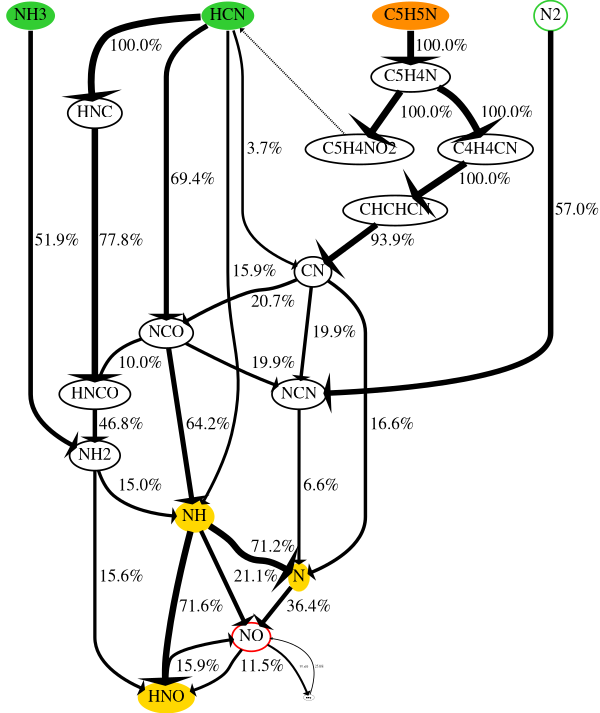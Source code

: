 digraph {
    graph [rankdir=TB, center=true splines=true size="4,5!" dpi=400 ratio="fill" nodesep=0.4 ranksep=1.00]
	NO -> NO2 [label=" 97.6%" fontcolor=black fontname=Times fontsize=20 penwidth=12]
	NO2 -> NO [label=" 25.0%" fontcolor=black fontname=Times fontsize=20 penwidth=5]
	NO -> HNO [label=" 11.5%" fontcolor="black" fontname="Times" fontsize=100 penwidth=17]
	HCN -> NH [label=" 15.9%" fontcolor="black" fontname="Times" fontsize=100 penwidth=17]
	HCN -> HNC [label=" 100.0%" fontcolor="black" fontname="Times" fontsize=100 penwidth=40]
	HCN -> CN [label=" 3.7%" fontcolor="black" fontname="Times" fontsize=100 penwidth=15]
    HCN -> NCO [label=" 69.4%" fontcolor="black" fontname="Times" fontsize=100 penwidth=30]
	HNO -> NO [label=" 15.9%" fontcolor="black" fontname="Times" fontsize=100 penwidth=18]
	NCO -> NH [label=" 64.2%" fontcolor="black" fontname="Times" fontsize=100 penwidth=30]
	NCO -> HNCO [label=" 10.0%" fontcolor="black" fontname="Times" fontsize=100 penwidth=19]
	NCO -> NCN [label=" 19.9%" fontcolor="black" fontname="Times" fontsize=100 penwidth=19]
	N2 -> NCN [label=" 57.0%" fontcolor="black" fontname="Times" fontsize=100 penwidth=32]
	C5H5N -> C5H4N [label=" 100.0%" fontcolor="black" fontname="Times" fontsize=100 penwidth=40]
	N -> NO [label=" 36.4%" fontcolor="black" fontname="Times" fontsize=100 penwidth=25]
	NH3 -> NH2 [label=" 51.9%" fontcolor="black" fontname="Times" fontsize=100 penwidth=27]
	NH2 -> NH [label=" 15.0%" fontcolor="black" fontname="Times" fontsize=100 penwidth=19]
	NH2 -> HNO [label=" 15.6%" fontcolor="black" fontname="Times" fontsize=100 penwidth=19]
	NH -> HNO [label=" 71.6%" fontcolor="black" fontname="Times" fontsize=100 penwidth=38]
	NH -> N [label=" 71.2%" fontcolor="black" fontname="Times" fontsize=100 penwidth=38]
	NH -> NO [label=" 21.1%" fontcolor="black" fontname="Times" fontsize=100 penwidth=25]
	HNC -> HNCO [label=" 77.8%" fontcolor="black" fontname="Times" fontsize=100 penwidth=38]
	CN -> N [label=" 16.6%" fontcolor="black" fontname="Times" fontsize=100 penwidth=20]
	CN -> NCO [label=" 20.7%" fontcolor="black" fontname="Times" fontsize=100 penwidth=20]
	CN -> NCN [label=" 19.9%" fontcolor="black" fontname="Times" fontsize=100 penwidth=20]
	HNCO -> NH2 [label=" 46.8%" fontcolor="black" fontname="Times" fontsize=100 penwidth=26]
	NCN -> N [label=" 6.6%" fontcolor="black" fontname="Times" fontsize=100 penwidth=18]
	C5H4N -> C5H4NO2 [label=" 100.0%" fontcolor="black" fontname="Times" fontsize=100 penwidth=40]
	C5H4N -> C4H4CN [label=" 100.0%" fontcolor="black" fontname="Times" fontsize=100 penwidth=40]
	C5H4NO2 -> HCN [fontcolor="black" fontname="Times" fontsize=100 penwidth=3 style="dashed" penwidth=10]
	C4H4CN -> CHCHCN [label=" 100.0%" fontcolor="black" fontname="Times" fontsize=100 penwidth=40]
	CHCHCN -> CN [label=" 93.9%" fontcolor="black" fontname="Times" fontsize=100 penwidth=36]
	NO [fontname="Times" fontsize=100 color="red" penwidth=10]
	HCN [fontname="Times" fontsize=100 color="white" fillcolor="#32cd32" style=filled margin=0.1 penwidth=10]
	HNO [fontname="Times" fontsize=100 color="gold" fillcolor="gold" style=filled margin=0.1 penwidth=10]
	NCO [fontname="Times" fontsize=100 color="black" margin=0.1 penwidth=10]
	N2 [fontname="Times" fontsize=100 color="black" color="#32cd32" margin=0.1 penwidth=10]
	C5H5N [fontname="Times" fontsize=100 color="white" fillcolor="#ff8c00" style=filled margin=0.1 penwidth=10]
	N [fontname="Times" fontsize=100 color="gold" fillcolor="gold" style=filled]
	NH3 [fontname="Times" fontsize=100 color="white" fillcolor="#32cd32" style=filled margin=0.1 penwidth=10]
	NH2 [fontname="Times" fontsize=100 color="black" margin=0.1 penwidth=10]
	NH [fontname="Times" fontsize=100 color="gold" fillcolor="gold" style=filled margin=0.1 penwidth=10]
	HNC [fontname="Times" fontsize=100 color="black" margin=0.1 penwidth=10]
	CN [fontname="Times" fontsize=100 color="black" margin=0.1 penwidth=10]
	HNCO [fontname="Times" fontsize=100 color="black" margin=0.1 penwidth=10]
	NCN [fontname="Times" fontsize=100 color="black" margin=0.1 penwidth=10]
	C5H4N [fontname="Times" fontsize=100 color="black" margin=0.1 penwidth=10]
	C5H4NO2 [fontname="Times" fontsize=100 color="black" margin=0.1 penwidth=10]
	C4H4CN [fontname="Times" fontsize=100 color="black" margin=0.1 penwidth=10]
	CHCHCN [fontname="Times" fontsize=100 color="black" margin=0.1 penwidth=10]

    {rank="source"; C5H5N,HCN,NH3,N2}
}
